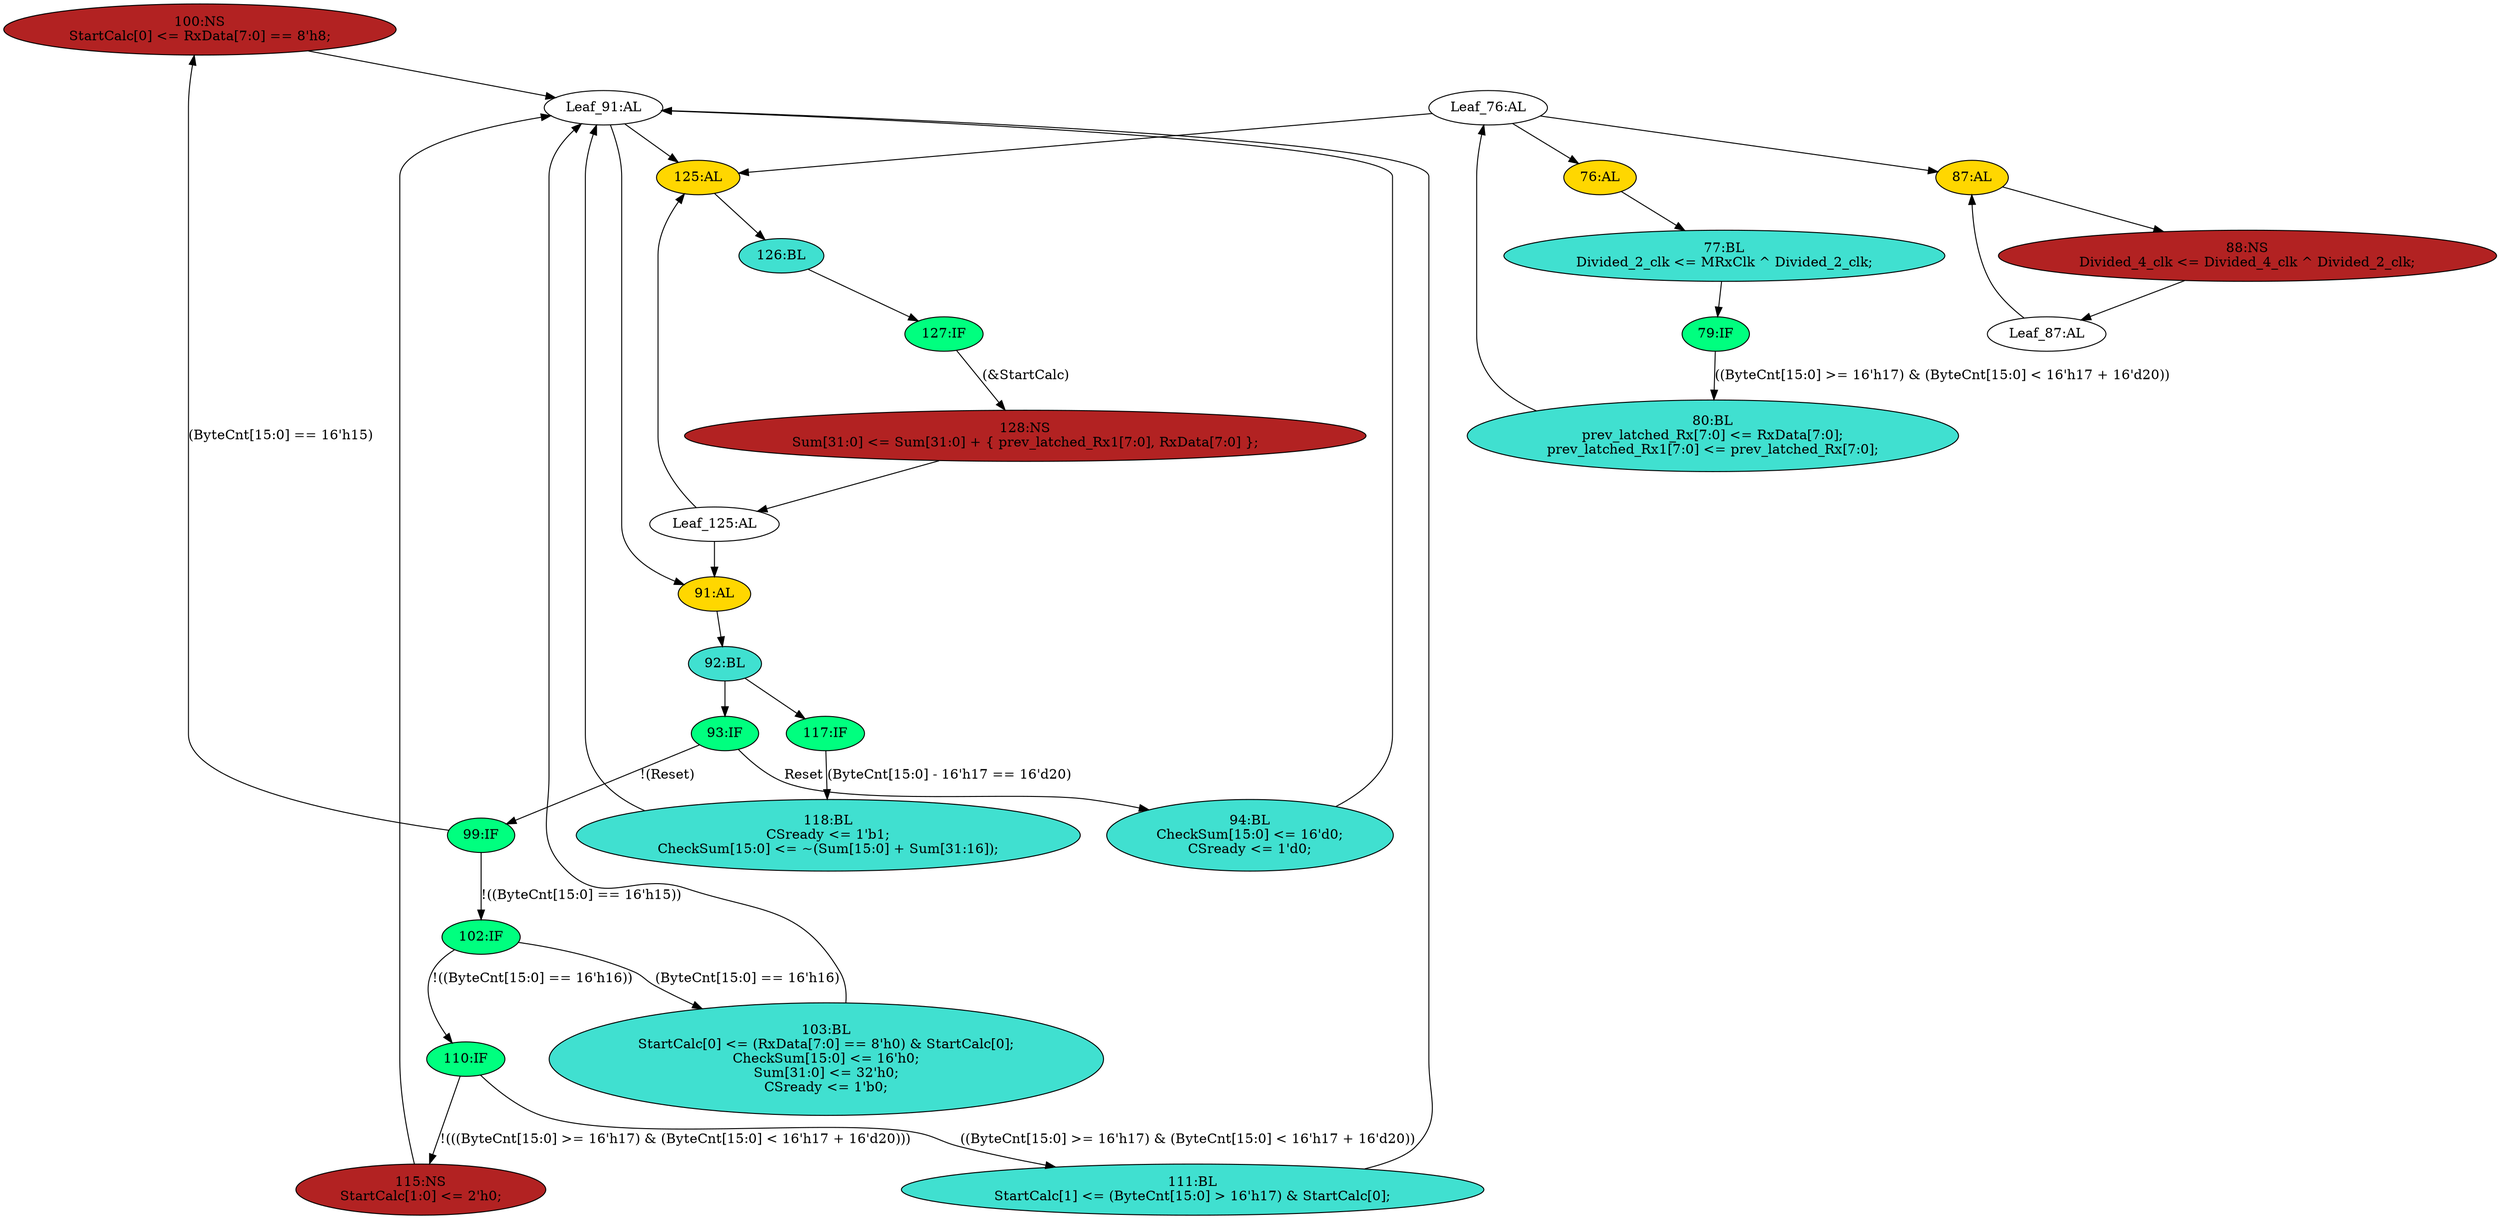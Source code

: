 strict digraph "compose( ,  )" {
	node [label="\N"];
	"100:NS"	 [ast="<pyverilog.vparser.ast.NonblockingSubstitution object at 0x7fafbe82dd90>",
		fillcolor=firebrick,
		label="100:NS
StartCalc[0] <= RxData[7:0] == 8'h8;",
		statements="[<pyverilog.vparser.ast.NonblockingSubstitution object at 0x7fafbe82dd90>]",
		style=filled,
		typ=NonblockingSubstitution];
	"Leaf_91:AL"	 [def_var="['CSready', 'CheckSum', 'StartCalc', 'Sum']",
		label="Leaf_91:AL"];
	"100:NS" -> "Leaf_91:AL"	 [cond="[]",
		lineno=None];
	"Leaf_87:AL"	 [def_var="['Divided_4_clk']",
		label="Leaf_87:AL"];
	"87:AL"	 [ast="<pyverilog.vparser.ast.Always object at 0x7fafbe4232d0>",
		clk_sens=False,
		fillcolor=gold,
		label="87:AL",
		sens="['Divided_2_clk']",
		statements="[]",
		style=filled,
		typ=Always,
		use_var="['Divided_4_clk', 'Divided_2_clk']"];
	"Leaf_87:AL" -> "87:AL";
	"99:IF"	 [ast="<pyverilog.vparser.ast.IfStatement object at 0x7fafbe82ddd0>",
		fillcolor=springgreen,
		label="99:IF",
		statements="[]",
		style=filled,
		typ=IfStatement];
	"99:IF" -> "100:NS"	 [cond="['ByteCnt']",
		label="(ByteCnt[15:0] == 16'h15)",
		lineno=99];
	"102:IF"	 [ast="<pyverilog.vparser.ast.IfStatement object at 0x7fafbe8329d0>",
		fillcolor=springgreen,
		label="102:IF",
		statements="[]",
		style=filled,
		typ=IfStatement];
	"99:IF" -> "102:IF"	 [cond="['ByteCnt']",
		label="!((ByteCnt[15:0] == 16'h15))",
		lineno=99];
	"88:NS"	 [ast="<pyverilog.vparser.ast.NonblockingSubstitution object at 0x7fafbe82d1d0>",
		fillcolor=firebrick,
		label="88:NS
Divided_4_clk <= Divided_4_clk ^ Divided_2_clk;",
		statements="[<pyverilog.vparser.ast.NonblockingSubstitution object at 0x7fafbe82d1d0>]",
		style=filled,
		typ=NonblockingSubstitution];
	"87:AL" -> "88:NS"	 [cond="[]",
		lineno=None];
	"103:BL"	 [ast="<pyverilog.vparser.ast.Block object at 0x7fafbe832890>",
		fillcolor=turquoise,
		label="103:BL
StartCalc[0] <= (RxData[7:0] == 8'h0) & StartCalc[0];
CheckSum[15:0] <= 16'h0;
Sum[31:0] <= 32'h0;
CSready <= 1'b0;",
		statements="[<pyverilog.vparser.ast.NonblockingSubstitution object at 0x7fafbe8324d0>, <pyverilog.vparser.ast.NonblockingSubstitution object \
at 0x7fafbe8326d0>, <pyverilog.vparser.ast.NonblockingSubstitution object at 0x7fafbe8328d0>, <pyverilog.vparser.ast.NonblockingSubstitution \
object at 0x7fafbe832a10>]",
		style=filled,
		typ=Block];
	"102:IF" -> "103:BL"	 [cond="['ByteCnt']",
		label="(ByteCnt[15:0] == 16'h16)",
		lineno=102];
	"110:IF"	 [ast="<pyverilog.vparser.ast.IfStatement object at 0x7fafbe834510>",
		fillcolor=springgreen,
		label="110:IF",
		statements="[]",
		style=filled,
		typ=IfStatement];
	"102:IF" -> "110:IF"	 [cond="['ByteCnt']",
		label="!((ByteCnt[15:0] == 16'h16))",
		lineno=102];
	"91:AL"	 [ast="<pyverilog.vparser.ast.Always object at 0x7fafbe82d490>",
		clk_sens=False,
		fillcolor=gold,
		label="91:AL",
		sens="['Divided_2_clk', 'Reset']",
		statements="[]",
		style=filled,
		typ=Always,
		use_var="['Reset', 'RxData', 'StartCalc', 'ByteCnt', 'Sum']"];
	"92:BL"	 [ast="<pyverilog.vparser.ast.Block object at 0x7fafbe82d550>",
		fillcolor=turquoise,
		label="92:BL",
		statements="[]",
		style=filled,
		typ=Block];
	"91:AL" -> "92:BL"	 [cond="[]",
		lineno=None];
	"88:NS" -> "Leaf_87:AL"	 [cond="[]",
		lineno=None];
	"94:BL"	 [ast="<pyverilog.vparser.ast.Block object at 0x7fafbe82d6d0>",
		fillcolor=turquoise,
		label="94:BL
CheckSum[15:0] <= 16'd0;
CSready <= 1'd0;",
		statements="[<pyverilog.vparser.ast.NonblockingSubstitution object at 0x7fafbe82d710>, <pyverilog.vparser.ast.NonblockingSubstitution object \
at 0x7fafbe82d850>]",
		style=filled,
		typ=Block];
	"94:BL" -> "Leaf_91:AL"	 [cond="[]",
		lineno=None];
	"126:BL"	 [ast="<pyverilog.vparser.ast.Block object at 0x7fafbe834d90>",
		fillcolor=turquoise,
		label="126:BL",
		statements="[]",
		style=filled,
		typ=Block];
	"127:IF"	 [ast="<pyverilog.vparser.ast.IfStatement object at 0x7fafbe834f50>",
		fillcolor=springgreen,
		label="127:IF",
		statements="[]",
		style=filled,
		typ=IfStatement];
	"126:BL" -> "127:IF"	 [cond="[]",
		lineno=None];
	"125:AL"	 [ast="<pyverilog.vparser.ast.Always object at 0x7fafbe834d10>",
		clk_sens=False,
		fillcolor=gold,
		label="125:AL",
		sens="['Divided_4_clk']",
		statements="[]",
		style=filled,
		typ=Always,
		use_var="['RxData', 'prev_latched_Rx1', 'StartCalc', 'Sum']"];
	"125:AL" -> "126:BL"	 [cond="[]",
		lineno=None];
	"Leaf_125:AL"	 [def_var="['Sum']",
		label="Leaf_125:AL"];
	"Leaf_125:AL" -> "91:AL";
	"Leaf_125:AL" -> "125:AL";
	"93:IF"	 [ast="<pyverilog.vparser.ast.IfStatement object at 0x7fafbe82d810>",
		fillcolor=springgreen,
		label="93:IF",
		statements="[]",
		style=filled,
		typ=IfStatement];
	"93:IF" -> "99:IF"	 [cond="['Reset']",
		label="!(Reset)",
		lineno=93];
	"93:IF" -> "94:BL"	 [cond="['Reset']",
		label=Reset,
		lineno=93];
	"117:IF"	 [ast="<pyverilog.vparser.ast.IfStatement object at 0x7fafbe834550>",
		fillcolor=springgreen,
		label="117:IF",
		statements="[]",
		style=filled,
		typ=IfStatement];
	"118:BL"	 [ast="<pyverilog.vparser.ast.Block object at 0x7fafbe8348d0>",
		fillcolor=turquoise,
		label="118:BL
CSready <= 1'b1;
CheckSum[15:0] <= ~(Sum[15:0] + Sum[31:16]);",
		statements="[<pyverilog.vparser.ast.NonblockingSubstitution object at 0x7fafbe834710>, <pyverilog.vparser.ast.NonblockingSubstitution object \
at 0x7fafbe834c10>]",
		style=filled,
		typ=Block];
	"117:IF" -> "118:BL"	 [cond="['ByteCnt']",
		label="(ByteCnt[15:0] - 16'h17 == 16'd20)",
		lineno=117];
	"111:BL"	 [ast="<pyverilog.vparser.ast.Block object at 0x7fafbe832f90>",
		fillcolor=turquoise,
		label="111:BL
StartCalc[1] <= (ByteCnt[15:0] > 16'h17) & StartCalc[0];",
		statements="[<pyverilog.vparser.ast.NonblockingSubstitution object at 0x7fafbe834350>]",
		style=filled,
		typ=Block];
	"111:BL" -> "Leaf_91:AL"	 [cond="[]",
		lineno=None];
	"77:BL"	 [ast="<pyverilog.vparser.ast.Block object at 0x7fafbe423390>",
		fillcolor=turquoise,
		label="77:BL
Divided_2_clk <= MRxClk ^ Divided_2_clk;",
		statements="[<pyverilog.vparser.ast.NonblockingSubstitution object at 0x7fafbe423310>]",
		style=filled,
		typ=Block];
	"79:IF"	 [ast="<pyverilog.vparser.ast.IfStatement object at 0x7fafbe423710>",
		fillcolor=springgreen,
		label="79:IF",
		statements="[]",
		style=filled,
		typ=IfStatement];
	"77:BL" -> "79:IF"	 [cond="[]",
		lineno=None];
	"115:NS"	 [ast="<pyverilog.vparser.ast.NonblockingSubstitution object at 0x7fafbe834590>",
		fillcolor=firebrick,
		label="115:NS
StartCalc[1:0] <= 2'h0;",
		statements="[<pyverilog.vparser.ast.NonblockingSubstitution object at 0x7fafbe834590>]",
		style=filled,
		typ=NonblockingSubstitution];
	"115:NS" -> "Leaf_91:AL"	 [cond="[]",
		lineno=None];
	"80:BL"	 [ast="<pyverilog.vparser.ast.Block object at 0x7fafbe423cd0>",
		fillcolor=turquoise,
		label="80:BL
prev_latched_Rx[7:0] <= RxData[7:0];
prev_latched_Rx1[7:0] <= prev_latched_Rx[7:0];",
		statements="[<pyverilog.vparser.ast.NonblockingSubstitution object at 0x7fafbe423a90>, <pyverilog.vparser.ast.NonblockingSubstitution object \
at 0x7fafbe423e10>]",
		style=filled,
		typ=Block];
	"79:IF" -> "80:BL"	 [cond="['ByteCnt', 'ByteCnt']",
		label="((ByteCnt[15:0] >= 16'h17) & (ByteCnt[15:0] < 16'h17 + 16'd20))",
		lineno=79];
	"103:BL" -> "Leaf_91:AL"	 [cond="[]",
		lineno=None];
	"76:AL"	 [ast="<pyverilog.vparser.ast.Always object at 0x7fafbe423150>",
		clk_sens=True,
		fillcolor=gold,
		label="76:AL",
		sens="['MRxClk']",
		statements="[]",
		style=filled,
		typ=Always,
		use_var="['RxData', 'Divided_2_clk', 'prev_latched_Rx', 'ByteCnt', 'MRxClk']"];
	"76:AL" -> "77:BL"	 [cond="[]",
		lineno=None];
	"Leaf_91:AL" -> "91:AL";
	"Leaf_91:AL" -> "125:AL";
	"110:IF" -> "111:BL"	 [cond="['ByteCnt', 'ByteCnt']",
		label="((ByteCnt[15:0] >= 16'h17) & (ByteCnt[15:0] < 16'h17 + 16'd20))",
		lineno=110];
	"110:IF" -> "115:NS"	 [cond="['ByteCnt', 'ByteCnt']",
		label="!(((ByteCnt[15:0] >= 16'h17) & (ByteCnt[15:0] < 16'h17 + 16'd20)))",
		lineno=110];
	"128:NS"	 [ast="<pyverilog.vparser.ast.NonblockingSubstitution object at 0x7fafbe3e3410>",
		fillcolor=firebrick,
		label="128:NS
Sum[31:0] <= Sum[31:0] + { prev_latched_Rx1[7:0], RxData[7:0] };",
		statements="[<pyverilog.vparser.ast.NonblockingSubstitution object at 0x7fafbe3e3410>]",
		style=filled,
		typ=NonblockingSubstitution];
	"127:IF" -> "128:NS"	 [cond="['StartCalc']",
		label="(&StartCalc)",
		lineno=127];
	"118:BL" -> "Leaf_91:AL"	 [cond="[]",
		lineno=None];
	"Leaf_76:AL"	 [def_var="['prev_latched_Rx1', 'Divided_2_clk', 'prev_latched_Rx']",
		label="Leaf_76:AL"];
	"Leaf_76:AL" -> "87:AL";
	"Leaf_76:AL" -> "125:AL";
	"Leaf_76:AL" -> "76:AL";
	"80:BL" -> "Leaf_76:AL"	 [cond="[]",
		lineno=None];
	"128:NS" -> "Leaf_125:AL"	 [cond="[]",
		lineno=None];
	"92:BL" -> "93:IF"	 [cond="[]",
		lineno=None];
	"92:BL" -> "117:IF"	 [cond="[]",
		lineno=None];
}
